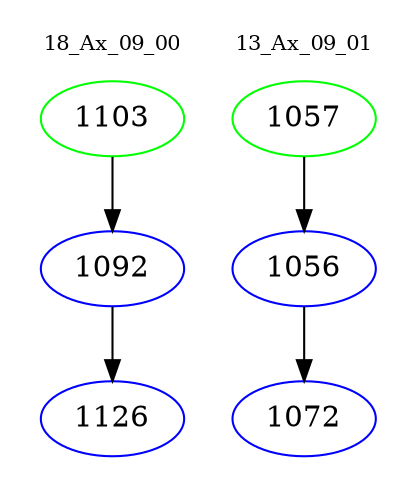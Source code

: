 digraph{
subgraph cluster_0 {
color = white
label = "18_Ax_09_00";
fontsize=10;
T0_1103 [label="1103", color="green"]
T0_1103 -> T0_1092 [color="black"]
T0_1092 [label="1092", color="blue"]
T0_1092 -> T0_1126 [color="black"]
T0_1126 [label="1126", color="blue"]
}
subgraph cluster_1 {
color = white
label = "13_Ax_09_01";
fontsize=10;
T1_1057 [label="1057", color="green"]
T1_1057 -> T1_1056 [color="black"]
T1_1056 [label="1056", color="blue"]
T1_1056 -> T1_1072 [color="black"]
T1_1072 [label="1072", color="blue"]
}
}
